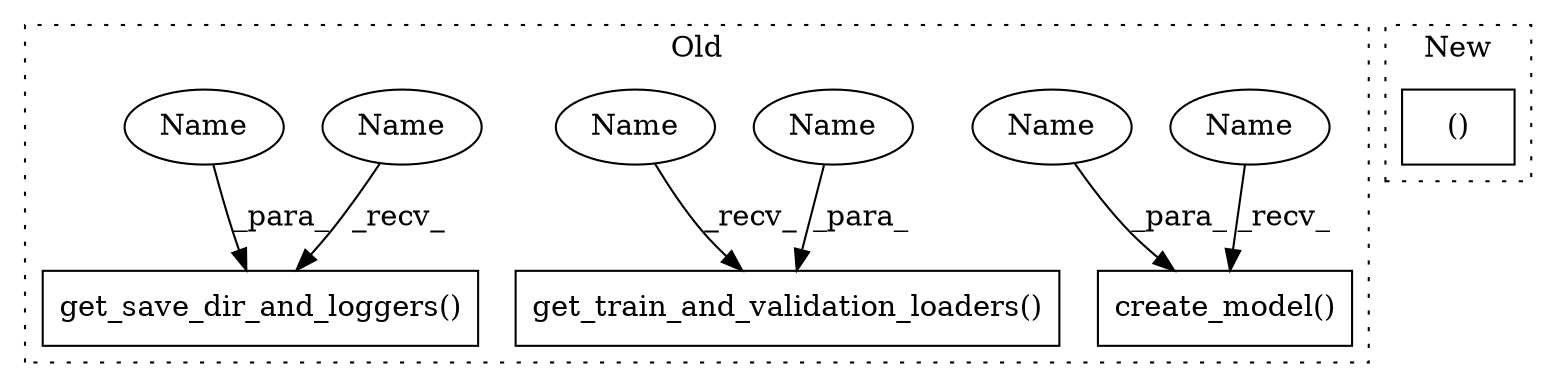 digraph G {
subgraph cluster0 {
1 [label="get_save_dir_and_loggers()" a="75" s="15140,15178" l="33,20" shape="box"];
3 [label="create_model()" a="75" s="15620,15659" l="21,1" shape="box"];
4 [label="get_train_and_validation_loaders()" a="75" s="15448,15506" l="41,20" shape="box"];
5 [label="Name" a="87" s="15620" l="7" shape="ellipse"];
6 [label="Name" a="87" s="15448" l="7" shape="ellipse"];
7 [label="Name" a="87" s="15140" l="7" shape="ellipse"];
8 [label="Name" a="87" s="15641" l="5" shape="ellipse"];
9 [label="Name" a="87" s="15489" l="5" shape="ellipse"];
10 [label="Name" a="87" s="15173" l="5" shape="ellipse"];
label = "Old";
style="dotted";
}
subgraph cluster1 {
2 [label="()" a="54" s="16306" l="16" shape="box"];
label = "New";
style="dotted";
}
5 -> 3 [label="_recv_"];
6 -> 4 [label="_recv_"];
7 -> 1 [label="_recv_"];
8 -> 3 [label="_para_"];
9 -> 4 [label="_para_"];
10 -> 1 [label="_para_"];
}